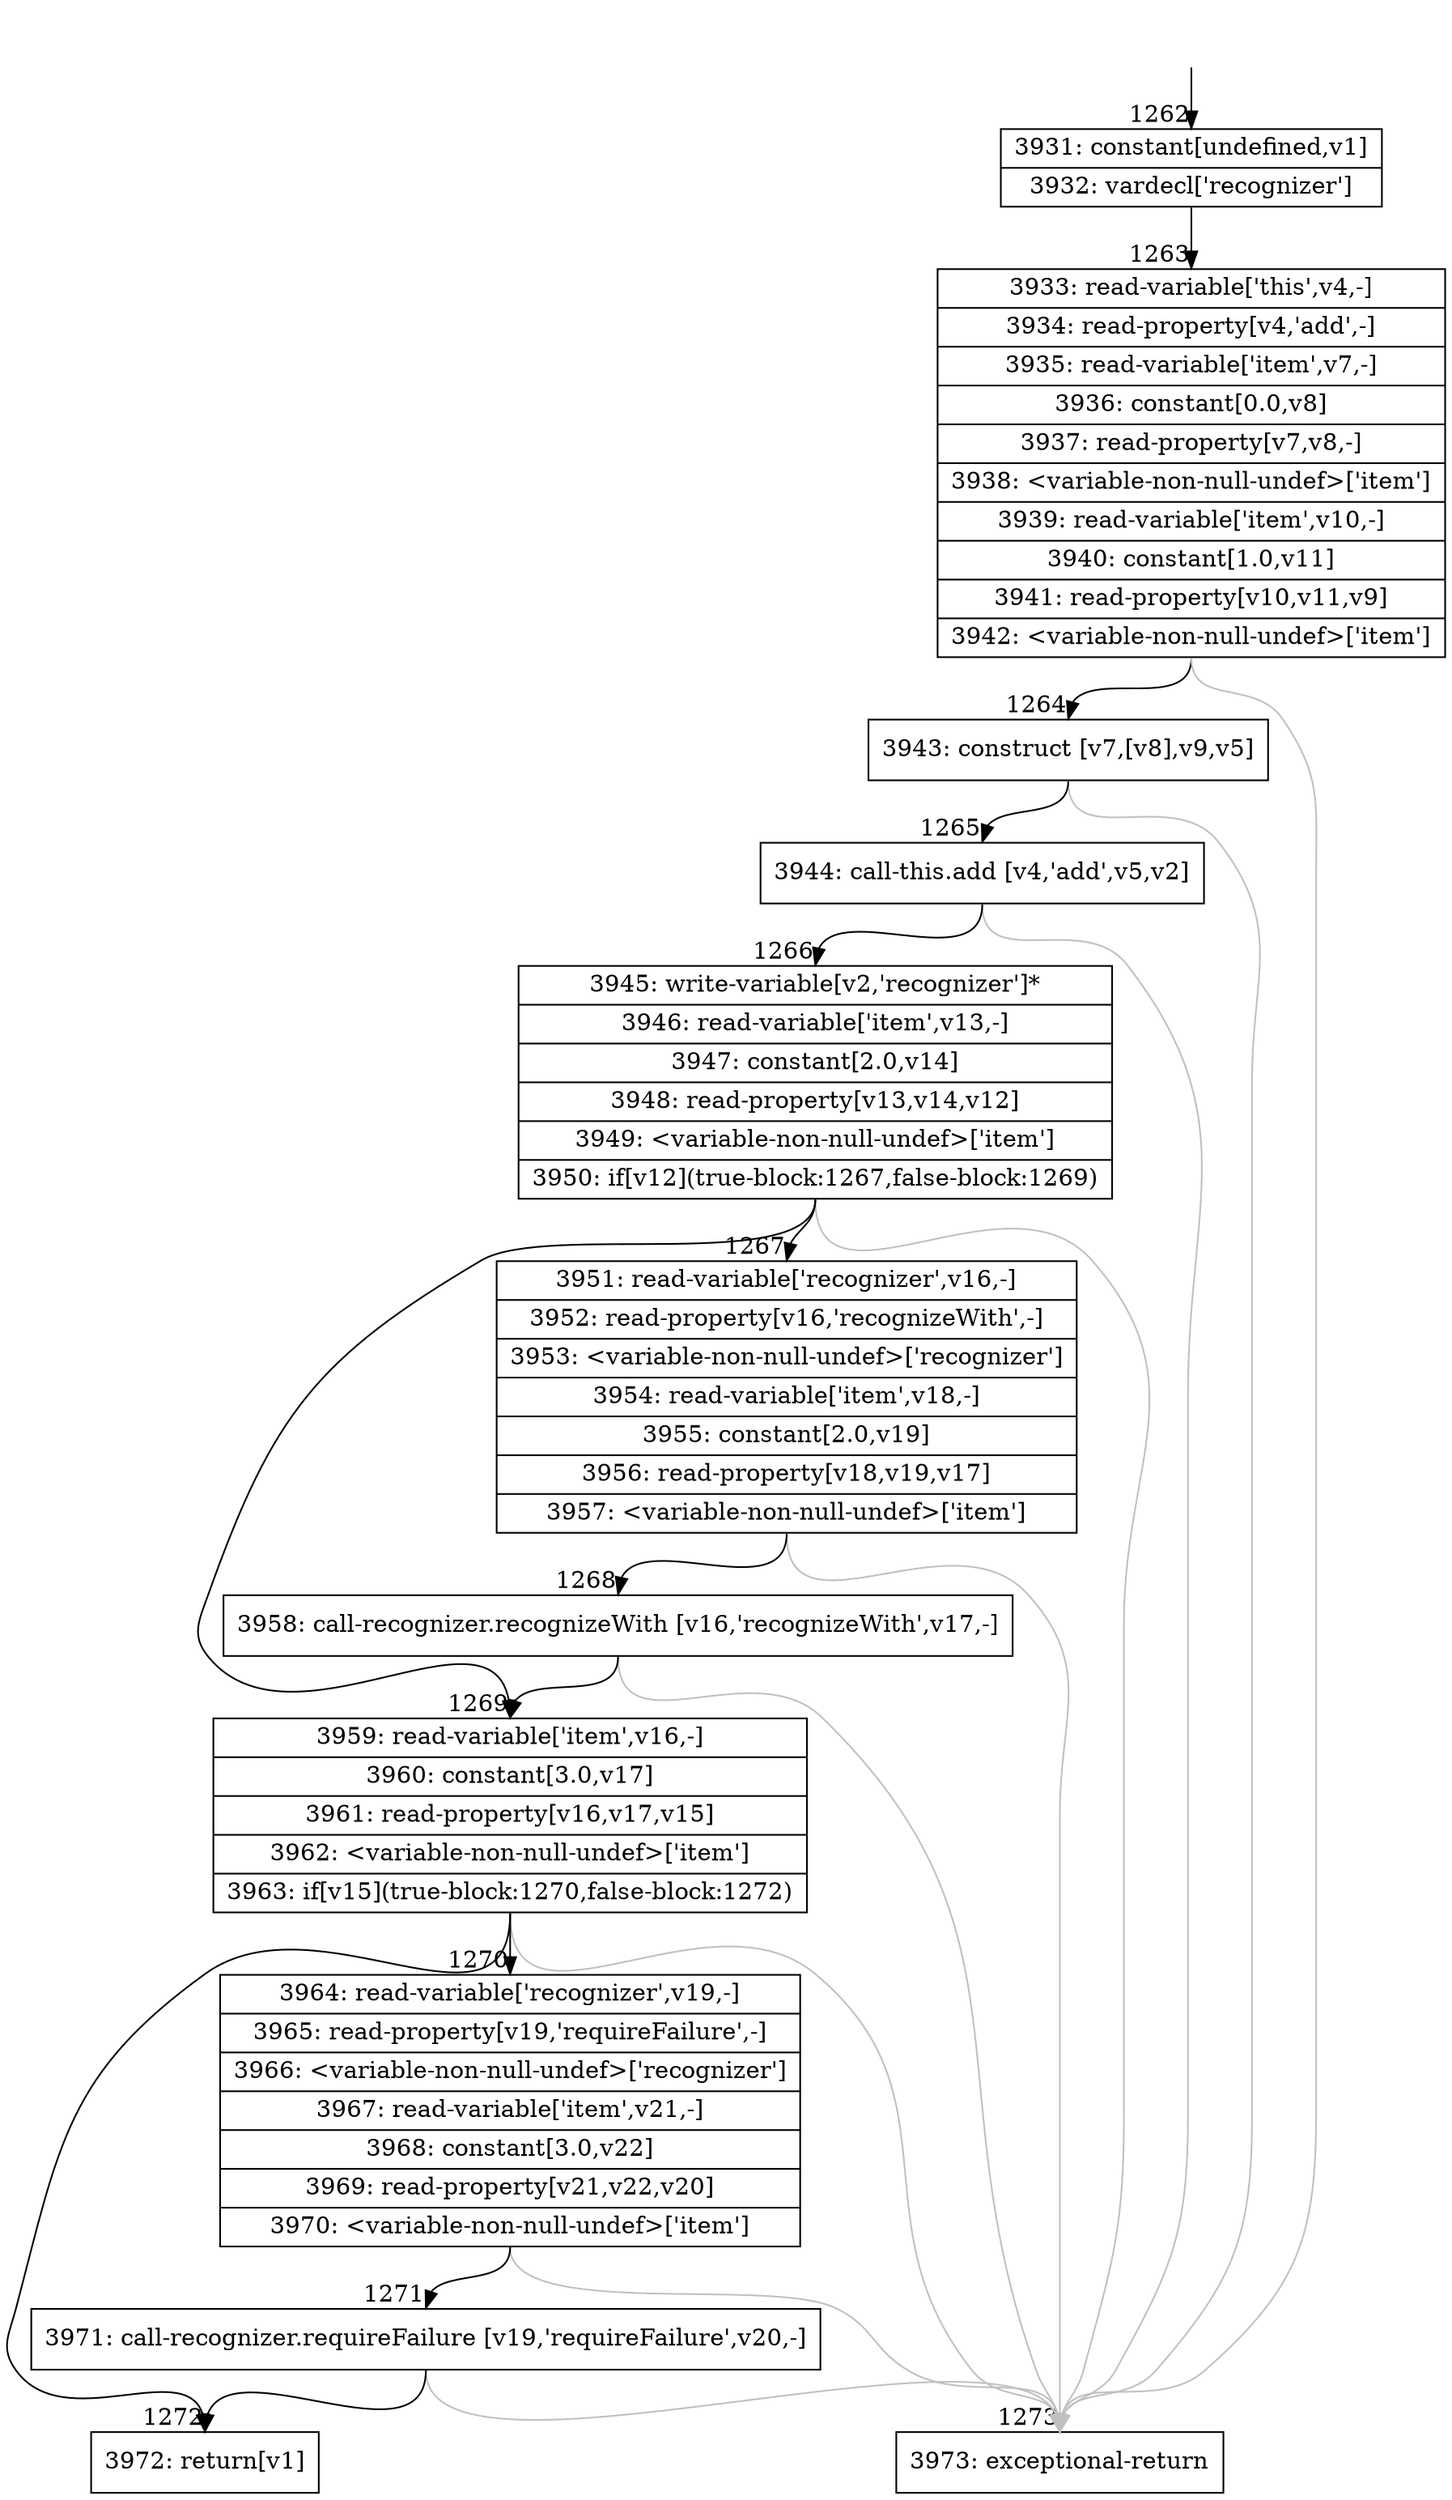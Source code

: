 digraph {
rankdir="TD"
BB_entry120[shape=none,label=""];
BB_entry120 -> BB1262 [tailport=s, headport=n, headlabel="    1262"]
BB1262 [shape=record label="{3931: constant[undefined,v1]|3932: vardecl['recognizer']}" ] 
BB1262 -> BB1263 [tailport=s, headport=n, headlabel="      1263"]
BB1263 [shape=record label="{3933: read-variable['this',v4,-]|3934: read-property[v4,'add',-]|3935: read-variable['item',v7,-]|3936: constant[0.0,v8]|3937: read-property[v7,v8,-]|3938: \<variable-non-null-undef\>['item']|3939: read-variable['item',v10,-]|3940: constant[1.0,v11]|3941: read-property[v10,v11,v9]|3942: \<variable-non-null-undef\>['item']}" ] 
BB1263 -> BB1264 [tailport=s, headport=n, headlabel="      1264"]
BB1263 -> BB1273 [tailport=s, headport=n, color=gray, headlabel="      1273"]
BB1264 [shape=record label="{3943: construct [v7,[v8],v9,v5]}" ] 
BB1264 -> BB1265 [tailport=s, headport=n, headlabel="      1265"]
BB1264 -> BB1273 [tailport=s, headport=n, color=gray]
BB1265 [shape=record label="{3944: call-this.add [v4,'add',v5,v2]}" ] 
BB1265 -> BB1266 [tailport=s, headport=n, headlabel="      1266"]
BB1265 -> BB1273 [tailport=s, headport=n, color=gray]
BB1266 [shape=record label="{3945: write-variable[v2,'recognizer']*|3946: read-variable['item',v13,-]|3947: constant[2.0,v14]|3948: read-property[v13,v14,v12]|3949: \<variable-non-null-undef\>['item']|3950: if[v12](true-block:1267,false-block:1269)}" ] 
BB1266 -> BB1269 [tailport=s, headport=n, headlabel="      1269"]
BB1266 -> BB1267 [tailport=s, headport=n, headlabel="      1267"]
BB1266 -> BB1273 [tailport=s, headport=n, color=gray]
BB1267 [shape=record label="{3951: read-variable['recognizer',v16,-]|3952: read-property[v16,'recognizeWith',-]|3953: \<variable-non-null-undef\>['recognizer']|3954: read-variable['item',v18,-]|3955: constant[2.0,v19]|3956: read-property[v18,v19,v17]|3957: \<variable-non-null-undef\>['item']}" ] 
BB1267 -> BB1268 [tailport=s, headport=n, headlabel="      1268"]
BB1267 -> BB1273 [tailport=s, headport=n, color=gray]
BB1268 [shape=record label="{3958: call-recognizer.recognizeWith [v16,'recognizeWith',v17,-]}" ] 
BB1268 -> BB1269 [tailport=s, headport=n]
BB1268 -> BB1273 [tailport=s, headport=n, color=gray]
BB1269 [shape=record label="{3959: read-variable['item',v16,-]|3960: constant[3.0,v17]|3961: read-property[v16,v17,v15]|3962: \<variable-non-null-undef\>['item']|3963: if[v15](true-block:1270,false-block:1272)}" ] 
BB1269 -> BB1272 [tailport=s, headport=n, headlabel="      1272"]
BB1269 -> BB1270 [tailport=s, headport=n, headlabel="      1270"]
BB1269 -> BB1273 [tailport=s, headport=n, color=gray]
BB1270 [shape=record label="{3964: read-variable['recognizer',v19,-]|3965: read-property[v19,'requireFailure',-]|3966: \<variable-non-null-undef\>['recognizer']|3967: read-variable['item',v21,-]|3968: constant[3.0,v22]|3969: read-property[v21,v22,v20]|3970: \<variable-non-null-undef\>['item']}" ] 
BB1270 -> BB1271 [tailport=s, headport=n, headlabel="      1271"]
BB1270 -> BB1273 [tailport=s, headport=n, color=gray]
BB1271 [shape=record label="{3971: call-recognizer.requireFailure [v19,'requireFailure',v20,-]}" ] 
BB1271 -> BB1272 [tailport=s, headport=n]
BB1271 -> BB1273 [tailport=s, headport=n, color=gray]
BB1272 [shape=record label="{3972: return[v1]}" ] 
BB1273 [shape=record label="{3973: exceptional-return}" ] 
//#$~ 2148
}
